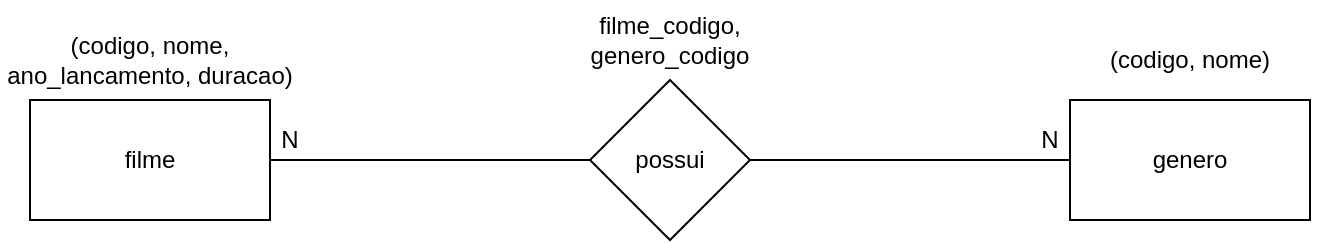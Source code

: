 <mxfile version="17.5.0" type="github">
  <diagram id="Yz5n_w7WxmtSpfnDJ4aR" name="Page-1">
    <mxGraphModel dx="817" dy="695" grid="1" gridSize="10" guides="1" tooltips="1" connect="1" arrows="1" fold="1" page="1" pageScale="1" pageWidth="850" pageHeight="1100" math="0" shadow="0">
      <root>
        <mxCell id="0" />
        <mxCell id="1" parent="0" />
        <mxCell id="mOyjbri8VuRu67rKZ5Vx-12" value="filme" style="rounded=0;whiteSpace=wrap;html=1;" vertex="1" parent="1">
          <mxGeometry x="80" y="80" width="120" height="60" as="geometry" />
        </mxCell>
        <mxCell id="mOyjbri8VuRu67rKZ5Vx-13" value="genero" style="rounded=0;whiteSpace=wrap;html=1;" vertex="1" parent="1">
          <mxGeometry x="600" y="80" width="120" height="60" as="geometry" />
        </mxCell>
        <mxCell id="mOyjbri8VuRu67rKZ5Vx-14" value="(codigo, nome, ano_lancamento, duracao)" style="text;html=1;strokeColor=none;fillColor=none;align=center;verticalAlign=middle;whiteSpace=wrap;rounded=0;" vertex="1" parent="1">
          <mxGeometry x="65" y="40" width="150" height="40" as="geometry" />
        </mxCell>
        <mxCell id="mOyjbri8VuRu67rKZ5Vx-16" style="edgeStyle=orthogonalEdgeStyle;rounded=0;orthogonalLoop=1;jettySize=auto;html=1;entryX=0;entryY=0.5;entryDx=0;entryDy=0;endArrow=none;endFill=0;" edge="1" parent="1" source="mOyjbri8VuRu67rKZ5Vx-15" target="mOyjbri8VuRu67rKZ5Vx-13">
          <mxGeometry relative="1" as="geometry" />
        </mxCell>
        <mxCell id="mOyjbri8VuRu67rKZ5Vx-17" style="edgeStyle=orthogonalEdgeStyle;rounded=0;orthogonalLoop=1;jettySize=auto;html=1;endArrow=none;endFill=0;" edge="1" parent="1" source="mOyjbri8VuRu67rKZ5Vx-15" target="mOyjbri8VuRu67rKZ5Vx-12">
          <mxGeometry relative="1" as="geometry" />
        </mxCell>
        <mxCell id="mOyjbri8VuRu67rKZ5Vx-15" value="possui" style="rhombus;whiteSpace=wrap;html=1;" vertex="1" parent="1">
          <mxGeometry x="360" y="70" width="80" height="80" as="geometry" />
        </mxCell>
        <mxCell id="mOyjbri8VuRu67rKZ5Vx-18" value="(codigo, nome)" style="text;html=1;strokeColor=none;fillColor=none;align=center;verticalAlign=middle;whiteSpace=wrap;rounded=0;" vertex="1" parent="1">
          <mxGeometry x="585" y="40" width="150" height="40" as="geometry" />
        </mxCell>
        <mxCell id="mOyjbri8VuRu67rKZ5Vx-19" value="N" style="text;html=1;strokeColor=none;fillColor=none;align=center;verticalAlign=middle;whiteSpace=wrap;rounded=0;" vertex="1" parent="1">
          <mxGeometry x="200" y="90" width="20" height="20" as="geometry" />
        </mxCell>
        <mxCell id="mOyjbri8VuRu67rKZ5Vx-20" value="N" style="text;html=1;strokeColor=none;fillColor=none;align=center;verticalAlign=middle;whiteSpace=wrap;rounded=0;" vertex="1" parent="1">
          <mxGeometry x="580" y="90" width="20" height="20" as="geometry" />
        </mxCell>
        <mxCell id="mOyjbri8VuRu67rKZ5Vx-21" value="filme_codigo, genero_codigo" style="text;html=1;strokeColor=none;fillColor=none;align=center;verticalAlign=middle;whiteSpace=wrap;rounded=0;" vertex="1" parent="1">
          <mxGeometry x="355" y="30" width="90" height="40" as="geometry" />
        </mxCell>
      </root>
    </mxGraphModel>
  </diagram>
</mxfile>

